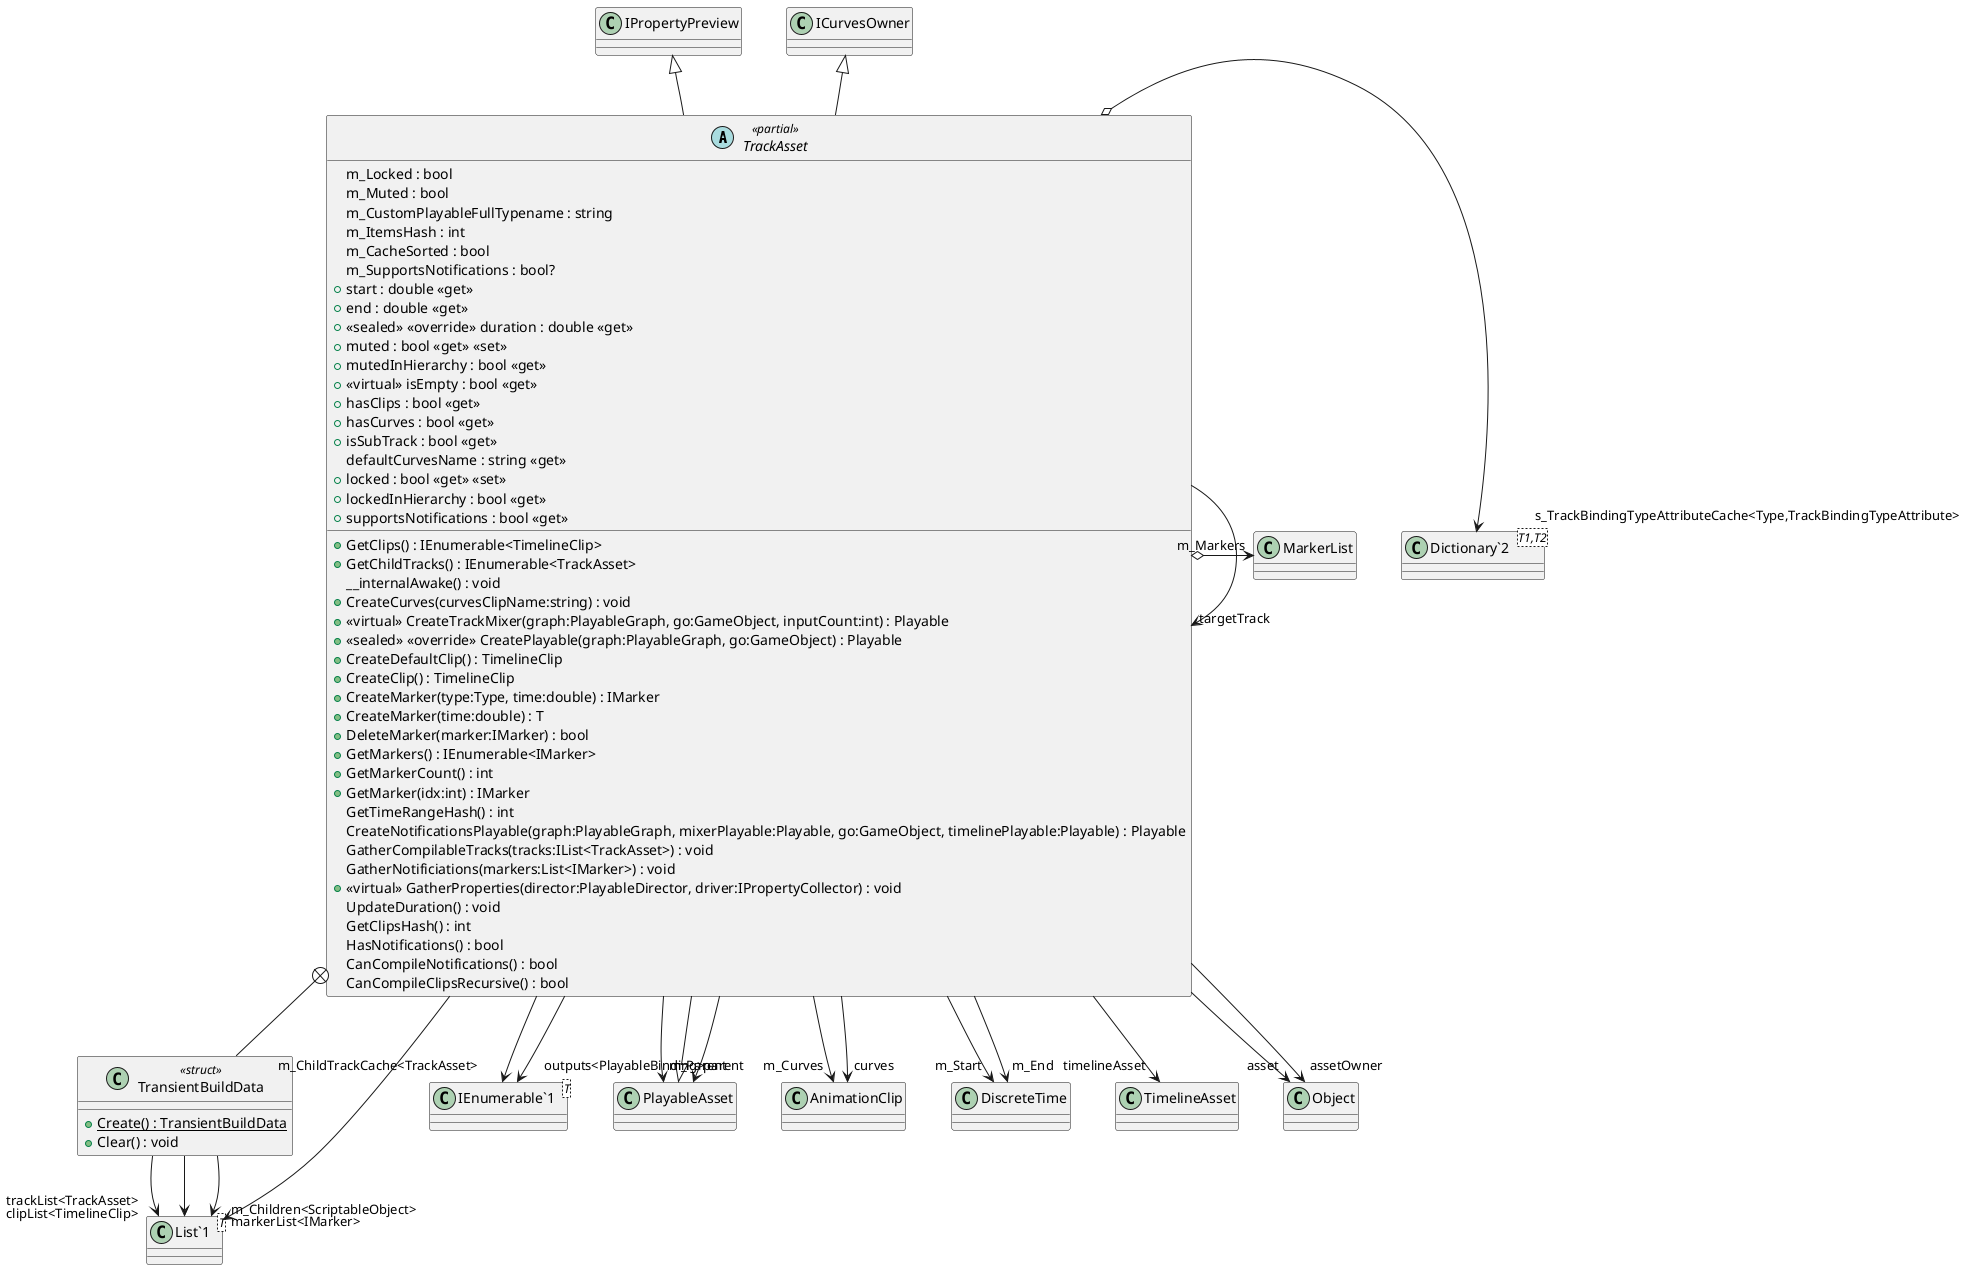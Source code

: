 @startuml
abstract class TrackAsset <<partial>> {
    m_Locked : bool
    m_Muted : bool
    m_CustomPlayableFullTypename : string
    m_ItemsHash : int
    m_CacheSorted : bool
    m_SupportsNotifications : bool?
    + start : double <<get>>
    + end : double <<get>>
    + <<sealed>> <<override>> duration : double <<get>>
    + muted : bool <<get>> <<set>>
    + mutedInHierarchy : bool <<get>>
    + GetClips() : IEnumerable<TimelineClip>
    + <<virtual>> isEmpty : bool <<get>>
    + hasClips : bool <<get>>
    + hasCurves : bool <<get>>
    + isSubTrack : bool <<get>>
    + GetChildTracks() : IEnumerable<TrackAsset>
    defaultCurvesName : string <<get>>
    + locked : bool <<get>> <<set>>
    + lockedInHierarchy : bool <<get>>
    + supportsNotifications : bool <<get>>
    __internalAwake() : void
    + CreateCurves(curvesClipName:string) : void
    + <<virtual>> CreateTrackMixer(graph:PlayableGraph, go:GameObject, inputCount:int) : Playable
    + <<sealed>> <<override>> CreatePlayable(graph:PlayableGraph, go:GameObject) : Playable
    + CreateDefaultClip() : TimelineClip
    + CreateClip() : TimelineClip
    + CreateMarker(type:Type, time:double) : IMarker
    + CreateMarker(time:double) : T
    + DeleteMarker(marker:IMarker) : bool
    + GetMarkers() : IEnumerable<IMarker>
    + GetMarkerCount() : int
    + GetMarker(idx:int) : IMarker
    GetTimeRangeHash() : int
    CreateNotificationsPlayable(graph:PlayableGraph, mixerPlayable:Playable, go:GameObject, timelinePlayable:Playable) : Playable
    GatherCompilableTracks(tracks:IList<TrackAsset>) : void
    GatherNotificiations(markers:List<IMarker>) : void
    + <<virtual>> GatherProperties(director:PlayableDirector, driver:IPropertyCollector) : void
    UpdateDuration() : void
    GetClipsHash() : int
    HasNotifications() : bool
    CanCompileNotifications() : bool
    CanCompileClipsRecursive() : bool
}
class TransientBuildData <<struct>> {
    + {static} Create() : TransientBuildData
    + Clear() : void
}
class "List`1"<T> {
}
class "IEnumerable`1"<T> {
}
class "Dictionary`2"<T1,T2> {
}
PlayableAsset <|-- TrackAsset
IPropertyPreview <|-- TrackAsset
ICurvesOwner <|-- TrackAsset
TrackAsset --> "m_Curves" AnimationClip
TrackAsset --> "m_Parent" PlayableAsset
TrackAsset --> "m_Children<ScriptableObject>" "List`1"
TrackAsset --> "m_Start" DiscreteTime
TrackAsset --> "m_End" DiscreteTime
TrackAsset --> "m_ChildTrackCache<TrackAsset>" "IEnumerable`1"
TrackAsset o-> "s_TrackBindingTypeAttributeCache<Type,TrackBindingTypeAttribute>" "Dictionary`2"
TrackAsset o-> "m_Markers" MarkerList
TrackAsset --> "timelineAsset" TimelineAsset
TrackAsset --> "parent" PlayableAsset
TrackAsset --> "outputs<PlayableBinding>" "IEnumerable`1"
TrackAsset --> "curves" AnimationClip
TrackAsset --> "asset" Object
TrackAsset --> "assetOwner" Object
TrackAsset --> "targetTrack" TrackAsset
TrackAsset +-- TransientBuildData
TransientBuildData --> "trackList<TrackAsset>" "List`1"
TransientBuildData --> "clipList<TimelineClip>" "List`1"
TransientBuildData --> "markerList<IMarker>" "List`1"
@enduml
